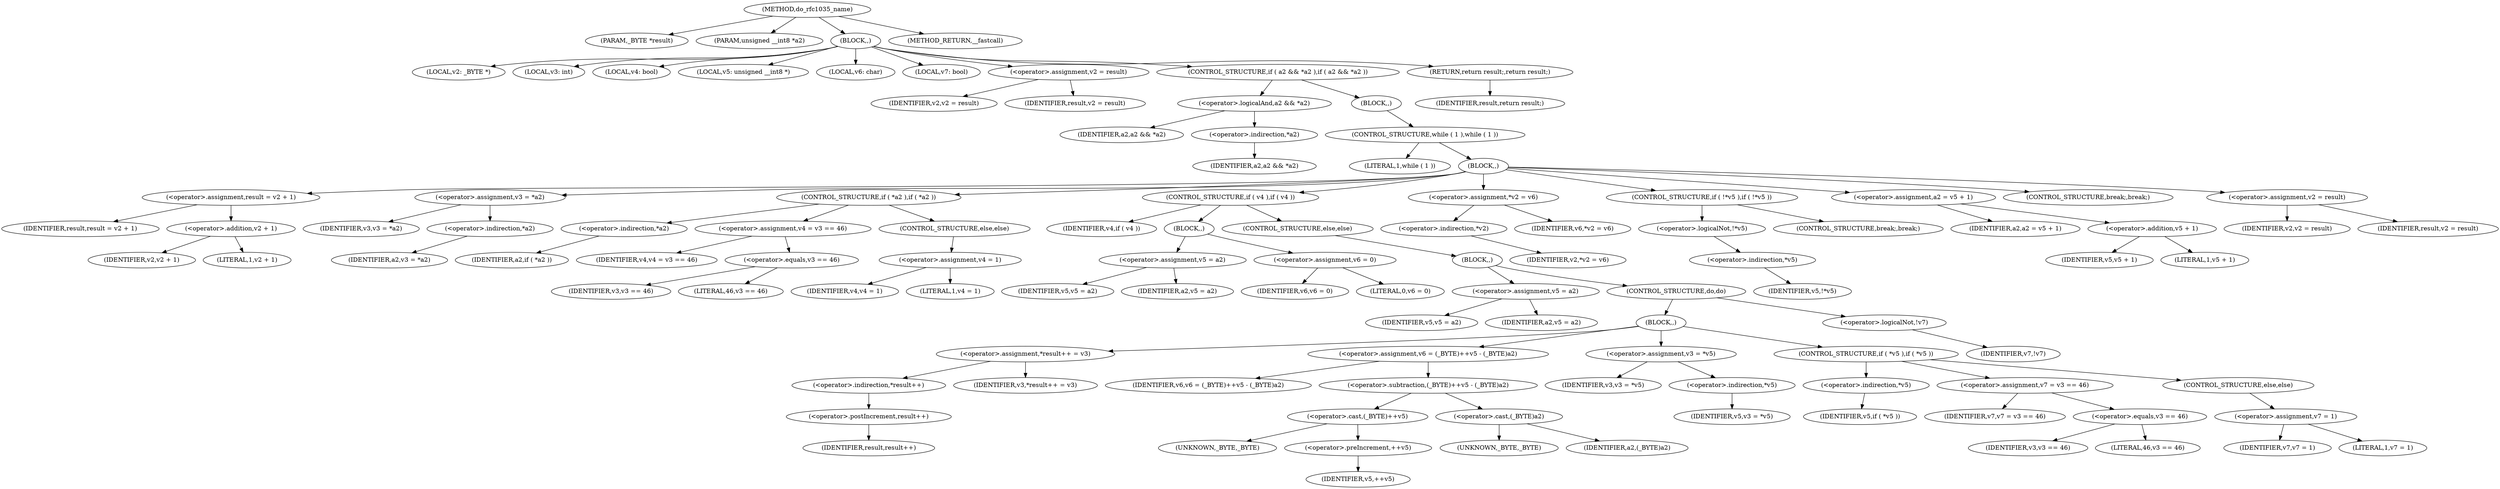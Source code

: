 digraph do_rfc1035_name {  
"1000107" [label = "(METHOD,do_rfc1035_name)" ]
"1000108" [label = "(PARAM,_BYTE *result)" ]
"1000109" [label = "(PARAM,unsigned __int8 *a2)" ]
"1000110" [label = "(BLOCK,,)" ]
"1000111" [label = "(LOCAL,v2: _BYTE *)" ]
"1000112" [label = "(LOCAL,v3: int)" ]
"1000113" [label = "(LOCAL,v4: bool)" ]
"1000114" [label = "(LOCAL,v5: unsigned __int8 *)" ]
"1000115" [label = "(LOCAL,v6: char)" ]
"1000116" [label = "(LOCAL,v7: bool)" ]
"1000117" [label = "(<operator>.assignment,v2 = result)" ]
"1000118" [label = "(IDENTIFIER,v2,v2 = result)" ]
"1000119" [label = "(IDENTIFIER,result,v2 = result)" ]
"1000120" [label = "(CONTROL_STRUCTURE,if ( a2 && *a2 ),if ( a2 && *a2 ))" ]
"1000121" [label = "(<operator>.logicalAnd,a2 && *a2)" ]
"1000122" [label = "(IDENTIFIER,a2,a2 && *a2)" ]
"1000123" [label = "(<operator>.indirection,*a2)" ]
"1000124" [label = "(IDENTIFIER,a2,a2 && *a2)" ]
"1000125" [label = "(BLOCK,,)" ]
"1000126" [label = "(CONTROL_STRUCTURE,while ( 1 ),while ( 1 ))" ]
"1000127" [label = "(LITERAL,1,while ( 1 ))" ]
"1000128" [label = "(BLOCK,,)" ]
"1000129" [label = "(<operator>.assignment,result = v2 + 1)" ]
"1000130" [label = "(IDENTIFIER,result,result = v2 + 1)" ]
"1000131" [label = "(<operator>.addition,v2 + 1)" ]
"1000132" [label = "(IDENTIFIER,v2,v2 + 1)" ]
"1000133" [label = "(LITERAL,1,v2 + 1)" ]
"1000134" [label = "(<operator>.assignment,v3 = *a2)" ]
"1000135" [label = "(IDENTIFIER,v3,v3 = *a2)" ]
"1000136" [label = "(<operator>.indirection,*a2)" ]
"1000137" [label = "(IDENTIFIER,a2,v3 = *a2)" ]
"1000138" [label = "(CONTROL_STRUCTURE,if ( *a2 ),if ( *a2 ))" ]
"1000139" [label = "(<operator>.indirection,*a2)" ]
"1000140" [label = "(IDENTIFIER,a2,if ( *a2 ))" ]
"1000141" [label = "(<operator>.assignment,v4 = v3 == 46)" ]
"1000142" [label = "(IDENTIFIER,v4,v4 = v3 == 46)" ]
"1000143" [label = "(<operator>.equals,v3 == 46)" ]
"1000144" [label = "(IDENTIFIER,v3,v3 == 46)" ]
"1000145" [label = "(LITERAL,46,v3 == 46)" ]
"1000146" [label = "(CONTROL_STRUCTURE,else,else)" ]
"1000147" [label = "(<operator>.assignment,v4 = 1)" ]
"1000148" [label = "(IDENTIFIER,v4,v4 = 1)" ]
"1000149" [label = "(LITERAL,1,v4 = 1)" ]
"1000150" [label = "(CONTROL_STRUCTURE,if ( v4 ),if ( v4 ))" ]
"1000151" [label = "(IDENTIFIER,v4,if ( v4 ))" ]
"1000152" [label = "(BLOCK,,)" ]
"1000153" [label = "(<operator>.assignment,v5 = a2)" ]
"1000154" [label = "(IDENTIFIER,v5,v5 = a2)" ]
"1000155" [label = "(IDENTIFIER,a2,v5 = a2)" ]
"1000156" [label = "(<operator>.assignment,v6 = 0)" ]
"1000157" [label = "(IDENTIFIER,v6,v6 = 0)" ]
"1000158" [label = "(LITERAL,0,v6 = 0)" ]
"1000159" [label = "(CONTROL_STRUCTURE,else,else)" ]
"1000160" [label = "(BLOCK,,)" ]
"1000161" [label = "(<operator>.assignment,v5 = a2)" ]
"1000162" [label = "(IDENTIFIER,v5,v5 = a2)" ]
"1000163" [label = "(IDENTIFIER,a2,v5 = a2)" ]
"1000164" [label = "(CONTROL_STRUCTURE,do,do)" ]
"1000165" [label = "(BLOCK,,)" ]
"1000166" [label = "(<operator>.assignment,*result++ = v3)" ]
"1000167" [label = "(<operator>.indirection,*result++)" ]
"1000168" [label = "(<operator>.postIncrement,result++)" ]
"1000169" [label = "(IDENTIFIER,result,result++)" ]
"1000170" [label = "(IDENTIFIER,v3,*result++ = v3)" ]
"1000171" [label = "(<operator>.assignment,v6 = (_BYTE)++v5 - (_BYTE)a2)" ]
"1000172" [label = "(IDENTIFIER,v6,v6 = (_BYTE)++v5 - (_BYTE)a2)" ]
"1000173" [label = "(<operator>.subtraction,(_BYTE)++v5 - (_BYTE)a2)" ]
"1000174" [label = "(<operator>.cast,(_BYTE)++v5)" ]
"1000175" [label = "(UNKNOWN,_BYTE,_BYTE)" ]
"1000176" [label = "(<operator>.preIncrement,++v5)" ]
"1000177" [label = "(IDENTIFIER,v5,++v5)" ]
"1000178" [label = "(<operator>.cast,(_BYTE)a2)" ]
"1000179" [label = "(UNKNOWN,_BYTE,_BYTE)" ]
"1000180" [label = "(IDENTIFIER,a2,(_BYTE)a2)" ]
"1000181" [label = "(<operator>.assignment,v3 = *v5)" ]
"1000182" [label = "(IDENTIFIER,v3,v3 = *v5)" ]
"1000183" [label = "(<operator>.indirection,*v5)" ]
"1000184" [label = "(IDENTIFIER,v5,v3 = *v5)" ]
"1000185" [label = "(CONTROL_STRUCTURE,if ( *v5 ),if ( *v5 ))" ]
"1000186" [label = "(<operator>.indirection,*v5)" ]
"1000187" [label = "(IDENTIFIER,v5,if ( *v5 ))" ]
"1000188" [label = "(<operator>.assignment,v7 = v3 == 46)" ]
"1000189" [label = "(IDENTIFIER,v7,v7 = v3 == 46)" ]
"1000190" [label = "(<operator>.equals,v3 == 46)" ]
"1000191" [label = "(IDENTIFIER,v3,v3 == 46)" ]
"1000192" [label = "(LITERAL,46,v3 == 46)" ]
"1000193" [label = "(CONTROL_STRUCTURE,else,else)" ]
"1000194" [label = "(<operator>.assignment,v7 = 1)" ]
"1000195" [label = "(IDENTIFIER,v7,v7 = 1)" ]
"1000196" [label = "(LITERAL,1,v7 = 1)" ]
"1000197" [label = "(<operator>.logicalNot,!v7)" ]
"1000198" [label = "(IDENTIFIER,v7,!v7)" ]
"1000199" [label = "(<operator>.assignment,*v2 = v6)" ]
"1000200" [label = "(<operator>.indirection,*v2)" ]
"1000201" [label = "(IDENTIFIER,v2,*v2 = v6)" ]
"1000202" [label = "(IDENTIFIER,v6,*v2 = v6)" ]
"1000203" [label = "(CONTROL_STRUCTURE,if ( !*v5 ),if ( !*v5 ))" ]
"1000204" [label = "(<operator>.logicalNot,!*v5)" ]
"1000205" [label = "(<operator>.indirection,*v5)" ]
"1000206" [label = "(IDENTIFIER,v5,!*v5)" ]
"1000207" [label = "(CONTROL_STRUCTURE,break;,break;)" ]
"1000208" [label = "(<operator>.assignment,a2 = v5 + 1)" ]
"1000209" [label = "(IDENTIFIER,a2,a2 = v5 + 1)" ]
"1000210" [label = "(<operator>.addition,v5 + 1)" ]
"1000211" [label = "(IDENTIFIER,v5,v5 + 1)" ]
"1000212" [label = "(LITERAL,1,v5 + 1)" ]
"1000213" [label = "(CONTROL_STRUCTURE,break;,break;)" ]
"1000214" [label = "(<operator>.assignment,v2 = result)" ]
"1000215" [label = "(IDENTIFIER,v2,v2 = result)" ]
"1000216" [label = "(IDENTIFIER,result,v2 = result)" ]
"1000217" [label = "(RETURN,return result;,return result;)" ]
"1000218" [label = "(IDENTIFIER,result,return result;)" ]
"1000219" [label = "(METHOD_RETURN,__fastcall)" ]
  "1000107" -> "1000108" 
  "1000107" -> "1000109" 
  "1000107" -> "1000110" 
  "1000107" -> "1000219" 
  "1000110" -> "1000111" 
  "1000110" -> "1000112" 
  "1000110" -> "1000113" 
  "1000110" -> "1000114" 
  "1000110" -> "1000115" 
  "1000110" -> "1000116" 
  "1000110" -> "1000117" 
  "1000110" -> "1000120" 
  "1000110" -> "1000217" 
  "1000117" -> "1000118" 
  "1000117" -> "1000119" 
  "1000120" -> "1000121" 
  "1000120" -> "1000125" 
  "1000121" -> "1000122" 
  "1000121" -> "1000123" 
  "1000123" -> "1000124" 
  "1000125" -> "1000126" 
  "1000126" -> "1000127" 
  "1000126" -> "1000128" 
  "1000128" -> "1000129" 
  "1000128" -> "1000134" 
  "1000128" -> "1000138" 
  "1000128" -> "1000150" 
  "1000128" -> "1000199" 
  "1000128" -> "1000203" 
  "1000128" -> "1000208" 
  "1000128" -> "1000213" 
  "1000128" -> "1000214" 
  "1000129" -> "1000130" 
  "1000129" -> "1000131" 
  "1000131" -> "1000132" 
  "1000131" -> "1000133" 
  "1000134" -> "1000135" 
  "1000134" -> "1000136" 
  "1000136" -> "1000137" 
  "1000138" -> "1000139" 
  "1000138" -> "1000141" 
  "1000138" -> "1000146" 
  "1000139" -> "1000140" 
  "1000141" -> "1000142" 
  "1000141" -> "1000143" 
  "1000143" -> "1000144" 
  "1000143" -> "1000145" 
  "1000146" -> "1000147" 
  "1000147" -> "1000148" 
  "1000147" -> "1000149" 
  "1000150" -> "1000151" 
  "1000150" -> "1000152" 
  "1000150" -> "1000159" 
  "1000152" -> "1000153" 
  "1000152" -> "1000156" 
  "1000153" -> "1000154" 
  "1000153" -> "1000155" 
  "1000156" -> "1000157" 
  "1000156" -> "1000158" 
  "1000159" -> "1000160" 
  "1000160" -> "1000161" 
  "1000160" -> "1000164" 
  "1000161" -> "1000162" 
  "1000161" -> "1000163" 
  "1000164" -> "1000165" 
  "1000164" -> "1000197" 
  "1000165" -> "1000166" 
  "1000165" -> "1000171" 
  "1000165" -> "1000181" 
  "1000165" -> "1000185" 
  "1000166" -> "1000167" 
  "1000166" -> "1000170" 
  "1000167" -> "1000168" 
  "1000168" -> "1000169" 
  "1000171" -> "1000172" 
  "1000171" -> "1000173" 
  "1000173" -> "1000174" 
  "1000173" -> "1000178" 
  "1000174" -> "1000175" 
  "1000174" -> "1000176" 
  "1000176" -> "1000177" 
  "1000178" -> "1000179" 
  "1000178" -> "1000180" 
  "1000181" -> "1000182" 
  "1000181" -> "1000183" 
  "1000183" -> "1000184" 
  "1000185" -> "1000186" 
  "1000185" -> "1000188" 
  "1000185" -> "1000193" 
  "1000186" -> "1000187" 
  "1000188" -> "1000189" 
  "1000188" -> "1000190" 
  "1000190" -> "1000191" 
  "1000190" -> "1000192" 
  "1000193" -> "1000194" 
  "1000194" -> "1000195" 
  "1000194" -> "1000196" 
  "1000197" -> "1000198" 
  "1000199" -> "1000200" 
  "1000199" -> "1000202" 
  "1000200" -> "1000201" 
  "1000203" -> "1000204" 
  "1000203" -> "1000207" 
  "1000204" -> "1000205" 
  "1000205" -> "1000206" 
  "1000208" -> "1000209" 
  "1000208" -> "1000210" 
  "1000210" -> "1000211" 
  "1000210" -> "1000212" 
  "1000214" -> "1000215" 
  "1000214" -> "1000216" 
  "1000217" -> "1000218" 
}
